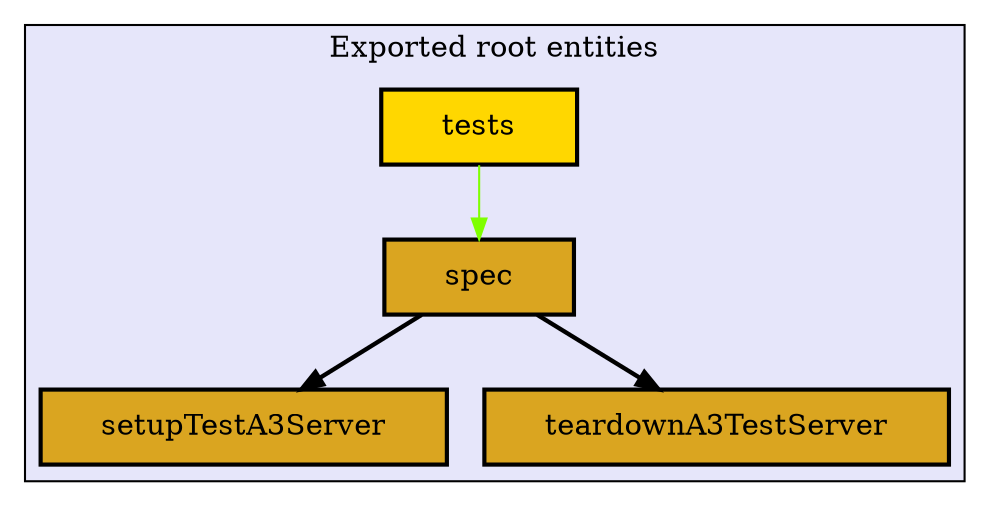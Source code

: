 digraph "Levels within Thentos.Backend.Api.Adhocracy3Spec" {
    node [margin="0.4,0.1"
         ,style=filled];
    subgraph cluster_0 {
        graph [label="Exported root entities"
              ,style=filled
              ,fillcolor=lavender];
        1 [label=setupTestA3Server
          ,shape=box
          ,fillcolor=goldenrod
          ,style="filled,bold"];
        2 [label=spec
          ,shape=box
          ,fillcolor=goldenrod
          ,style="filled,bold"];
        3 [label=teardownA3TestServer
          ,shape=box
          ,fillcolor=goldenrod
          ,style="filled,bold"];
        4 [label=tests
          ,shape=box
          ,fillcolor=gold
          ,style="filled,bold"];
    }
    2 -> 1 [penwidth=2.09861228866811
           ,color=black];
    2 -> 3 [penwidth=2.09861228866811
           ,color=black];
    4 -> 2 [penwidth=1
           ,color=chartreuse];
}
